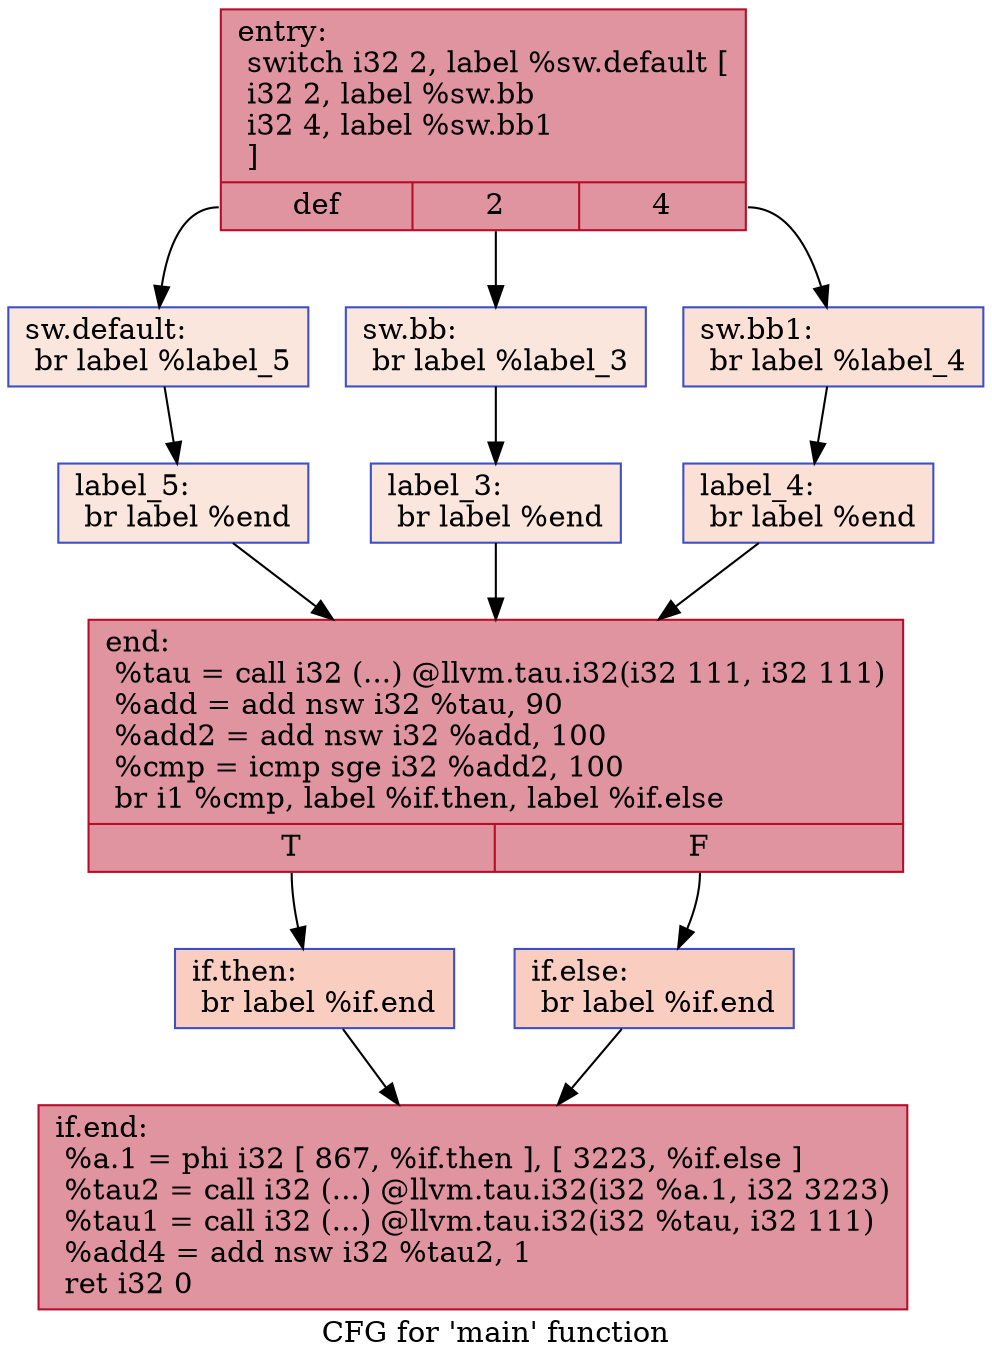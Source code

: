 digraph "CFG for 'main' function" {
	label="CFG for 'main' function";

	Node0x55d3906098d0 [shape=record,color="#b70d28ff", style=filled, fillcolor="#b70d2870",label="{entry:\l  switch i32 2, label %sw.default [\l    i32 2, label %sw.bb\l    i32 4, label %sw.bb1\l  ]\l|{<s0>def|<s1>2|<s2>4}}"];
	Node0x55d3906098d0:s0 -> Node0x55d390609a00;
	Node0x55d3906098d0:s1 -> Node0x55d390609a80;
	Node0x55d3906098d0:s2 -> Node0x55d390609b20;
	Node0x55d390609a80 [shape=record,color="#3d50c3ff", style=filled, fillcolor="#f3c7b170",label="{sw.bb:                                            \l  br label %label_3\l}"];
	Node0x55d390609a80 -> Node0x55d390609cb0;
	Node0x55d390609b20 [shape=record,color="#3d50c3ff", style=filled, fillcolor="#f7bca170",label="{sw.bb1:                                           \l  br label %label_4\l}"];
	Node0x55d390609b20 -> Node0x55d390609d90;
	Node0x55d390609a00 [shape=record,color="#3d50c3ff", style=filled, fillcolor="#f3c7b170",label="{sw.default:                                       \l  br label %label_5\l}"];
	Node0x55d390609a00 -> Node0x55d390609e70;
	Node0x55d390609cb0 [shape=record,color="#3d50c3ff", style=filled, fillcolor="#f3c7b170",label="{label_3:                                          \l  br label %end\l}"];
	Node0x55d390609cb0 -> Node0x55d390609f50;
	Node0x55d390609d90 [shape=record,color="#3d50c3ff", style=filled, fillcolor="#f7bca170",label="{label_4:                                          \l  br label %end\l}"];
	Node0x55d390609d90 -> Node0x55d390609f50;
	Node0x55d390609e70 [shape=record,color="#3d50c3ff", style=filled, fillcolor="#f3c7b170",label="{label_5:                                          \l  br label %end\l}"];
	Node0x55d390609e70 -> Node0x55d390609f50;
	Node0x55d390609f50 [shape=record,color="#b70d28ff", style=filled, fillcolor="#b70d2870",label="{end:                                              \l  %tau = call i32 (...) @llvm.tau.i32(i32 111, i32 111)\l  %add = add nsw i32 %tau, 90\l  %add2 = add nsw i32 %add, 100\l  %cmp = icmp sge i32 %add2, 100\l  br i1 %cmp, label %if.then, label %if.else\l|{<s0>T|<s1>F}}"];
	Node0x55d390609f50:s0 -> Node0x55d39060a5a0;
	Node0x55d390609f50:s1 -> Node0x55d39060a7b0;
	Node0x55d39060a5a0 [shape=record,color="#3d50c3ff", style=filled, fillcolor="#f2907270",label="{if.then:                                          \l  br label %if.end\l}"];
	Node0x55d39060a5a0 -> Node0x55d39060a8d0;
	Node0x55d39060a7b0 [shape=record,color="#3d50c3ff", style=filled, fillcolor="#f2907270",label="{if.else:                                          \l  br label %if.end\l}"];
	Node0x55d39060a7b0 -> Node0x55d39060a8d0;
	Node0x55d39060a8d0 [shape=record,color="#b70d28ff", style=filled, fillcolor="#b70d2870",label="{if.end:                                           \l  %a.1 = phi i32 [ 867, %if.then ], [ 3223, %if.else ]\l  %tau2 = call i32 (...) @llvm.tau.i32(i32 %a.1, i32 3223)\l  %tau1 = call i32 (...) @llvm.tau.i32(i32 %tau, i32 111)\l  %add4 = add nsw i32 %tau2, 1\l  ret i32 0\l}"];
}
